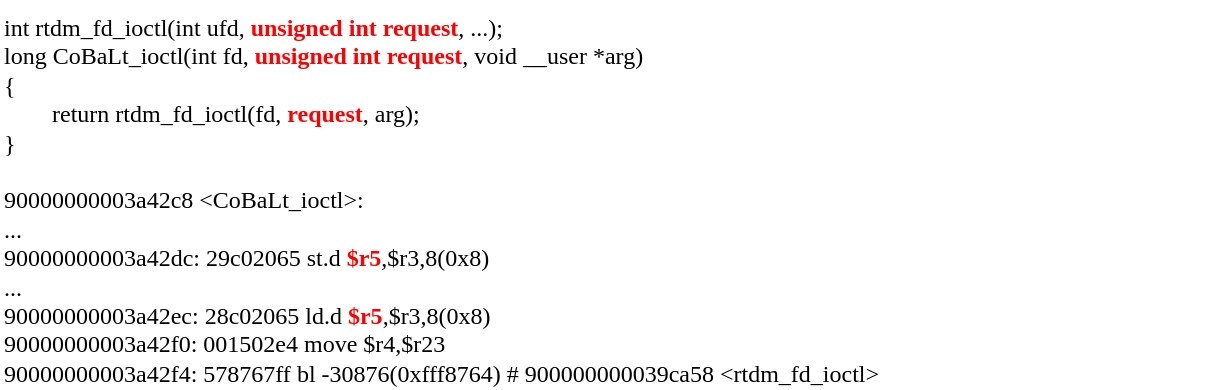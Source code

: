 <mxfile version="20.8.16" type="device"><diagram name="Page-1" id="9X0ESf6F69z7x2L2r5KG"><mxGraphModel dx="2704" dy="662" grid="1" gridSize="10" guides="1" tooltips="1" connect="1" arrows="1" fold="1" page="1" pageScale="1" pageWidth="827" pageHeight="1169" math="0" shadow="0"><root><mxCell id="0"/><mxCell id="1" parent="0"/><mxCell id="YRGdACz2NdePQLeItSf4-1" value="&lt;div&gt;&lt;div&gt;int rtdm_fd_ioctl(int ufd, &lt;b&gt;&lt;font color=&quot;#ff0000&quot;&gt;unsigned int request&lt;/font&gt;&lt;/b&gt;, ...);&lt;br&gt;&lt;/div&gt;&lt;div&gt;long CoBaLt_ioctl&lt;span style=&quot;background-color: initial;&quot;&gt;(int fd, &lt;b&gt;&lt;font color=&quot;#ff0000&quot;&gt;unsigned int request&lt;/font&gt;&lt;/b&gt;, void __user *arg)&lt;/span&gt;&lt;/div&gt;&lt;div&gt;{&lt;/div&gt;&lt;div&gt;&lt;span style=&quot;&quot;&gt;&lt;/span&gt;&amp;nbsp; &amp;nbsp; &amp;nbsp; &amp;nbsp; return rtdm_fd_ioctl(fd, &lt;font color=&quot;#ff0000&quot;&gt;&lt;b&gt;request&lt;/b&gt;&lt;/font&gt;, arg);&lt;/div&gt;&lt;div&gt;}&lt;/div&gt;&lt;/div&gt;&lt;div&gt;&lt;br&gt;&lt;/div&gt;&lt;div&gt;90000000003a42c8 &amp;lt;CoBaLt_ioctl&amp;gt;:&lt;/div&gt;&lt;div&gt;...&lt;/div&gt;&lt;div&gt;90000000003a42dc:&lt;span style=&quot;&quot;&gt;&#9;&lt;/span&gt;29c02065 &lt;span style=&quot;&quot;&gt;&#9;&lt;/span&gt;st.d&lt;span style=&quot;&quot;&gt;&#9;&lt;/span&gt;&lt;font color=&quot;#ff0000&quot;&gt;&lt;b&gt;$r5&lt;/b&gt;&lt;/font&gt;,$r3,8(0x8)&lt;/div&gt;&lt;div&gt;...&lt;/div&gt;&lt;div&gt;90000000003a42ec:&lt;span style=&quot;&quot;&gt;&#9;&lt;/span&gt;28c02065 &lt;span style=&quot;&quot;&gt;&#9;&lt;/span&gt;ld.d&lt;span style=&quot;&quot;&gt;&#9;&lt;/span&gt;&lt;font color=&quot;#ff0000&quot;&gt;&lt;b&gt;$r5&lt;/b&gt;&lt;/font&gt;,$r3,8(0x8)&lt;/div&gt;&lt;div&gt;90000000003a42f0:&lt;span style=&quot;&quot;&gt;&#9;&lt;/span&gt;001502e4 &lt;span style=&quot;&quot;&gt;&#9;&lt;/span&gt;move&lt;span style=&quot;&quot;&gt;&#9;&lt;/span&gt;$r4,$r23&lt;/div&gt;&lt;div&gt;90000000003a42f4:&lt;span style=&quot;&quot;&gt;&#9;&lt;/span&gt;578767ff &lt;span style=&quot;&quot;&gt;&#9;&lt;/span&gt;bl&lt;span style=&quot;&quot;&gt;&#9;&lt;/span&gt;-30876(0xfff8764) # 900000000039ca58 &amp;lt;rtdm_fd_ioctl&amp;gt;&lt;/div&gt;" style="text;whiteSpace=wrap;html=1;fontFamily=Fira Code;" parent="1" vertex="1"><mxGeometry x="-1140" y="670" width="610" height="110" as="geometry"/></mxCell></root></mxGraphModel></diagram></mxfile>